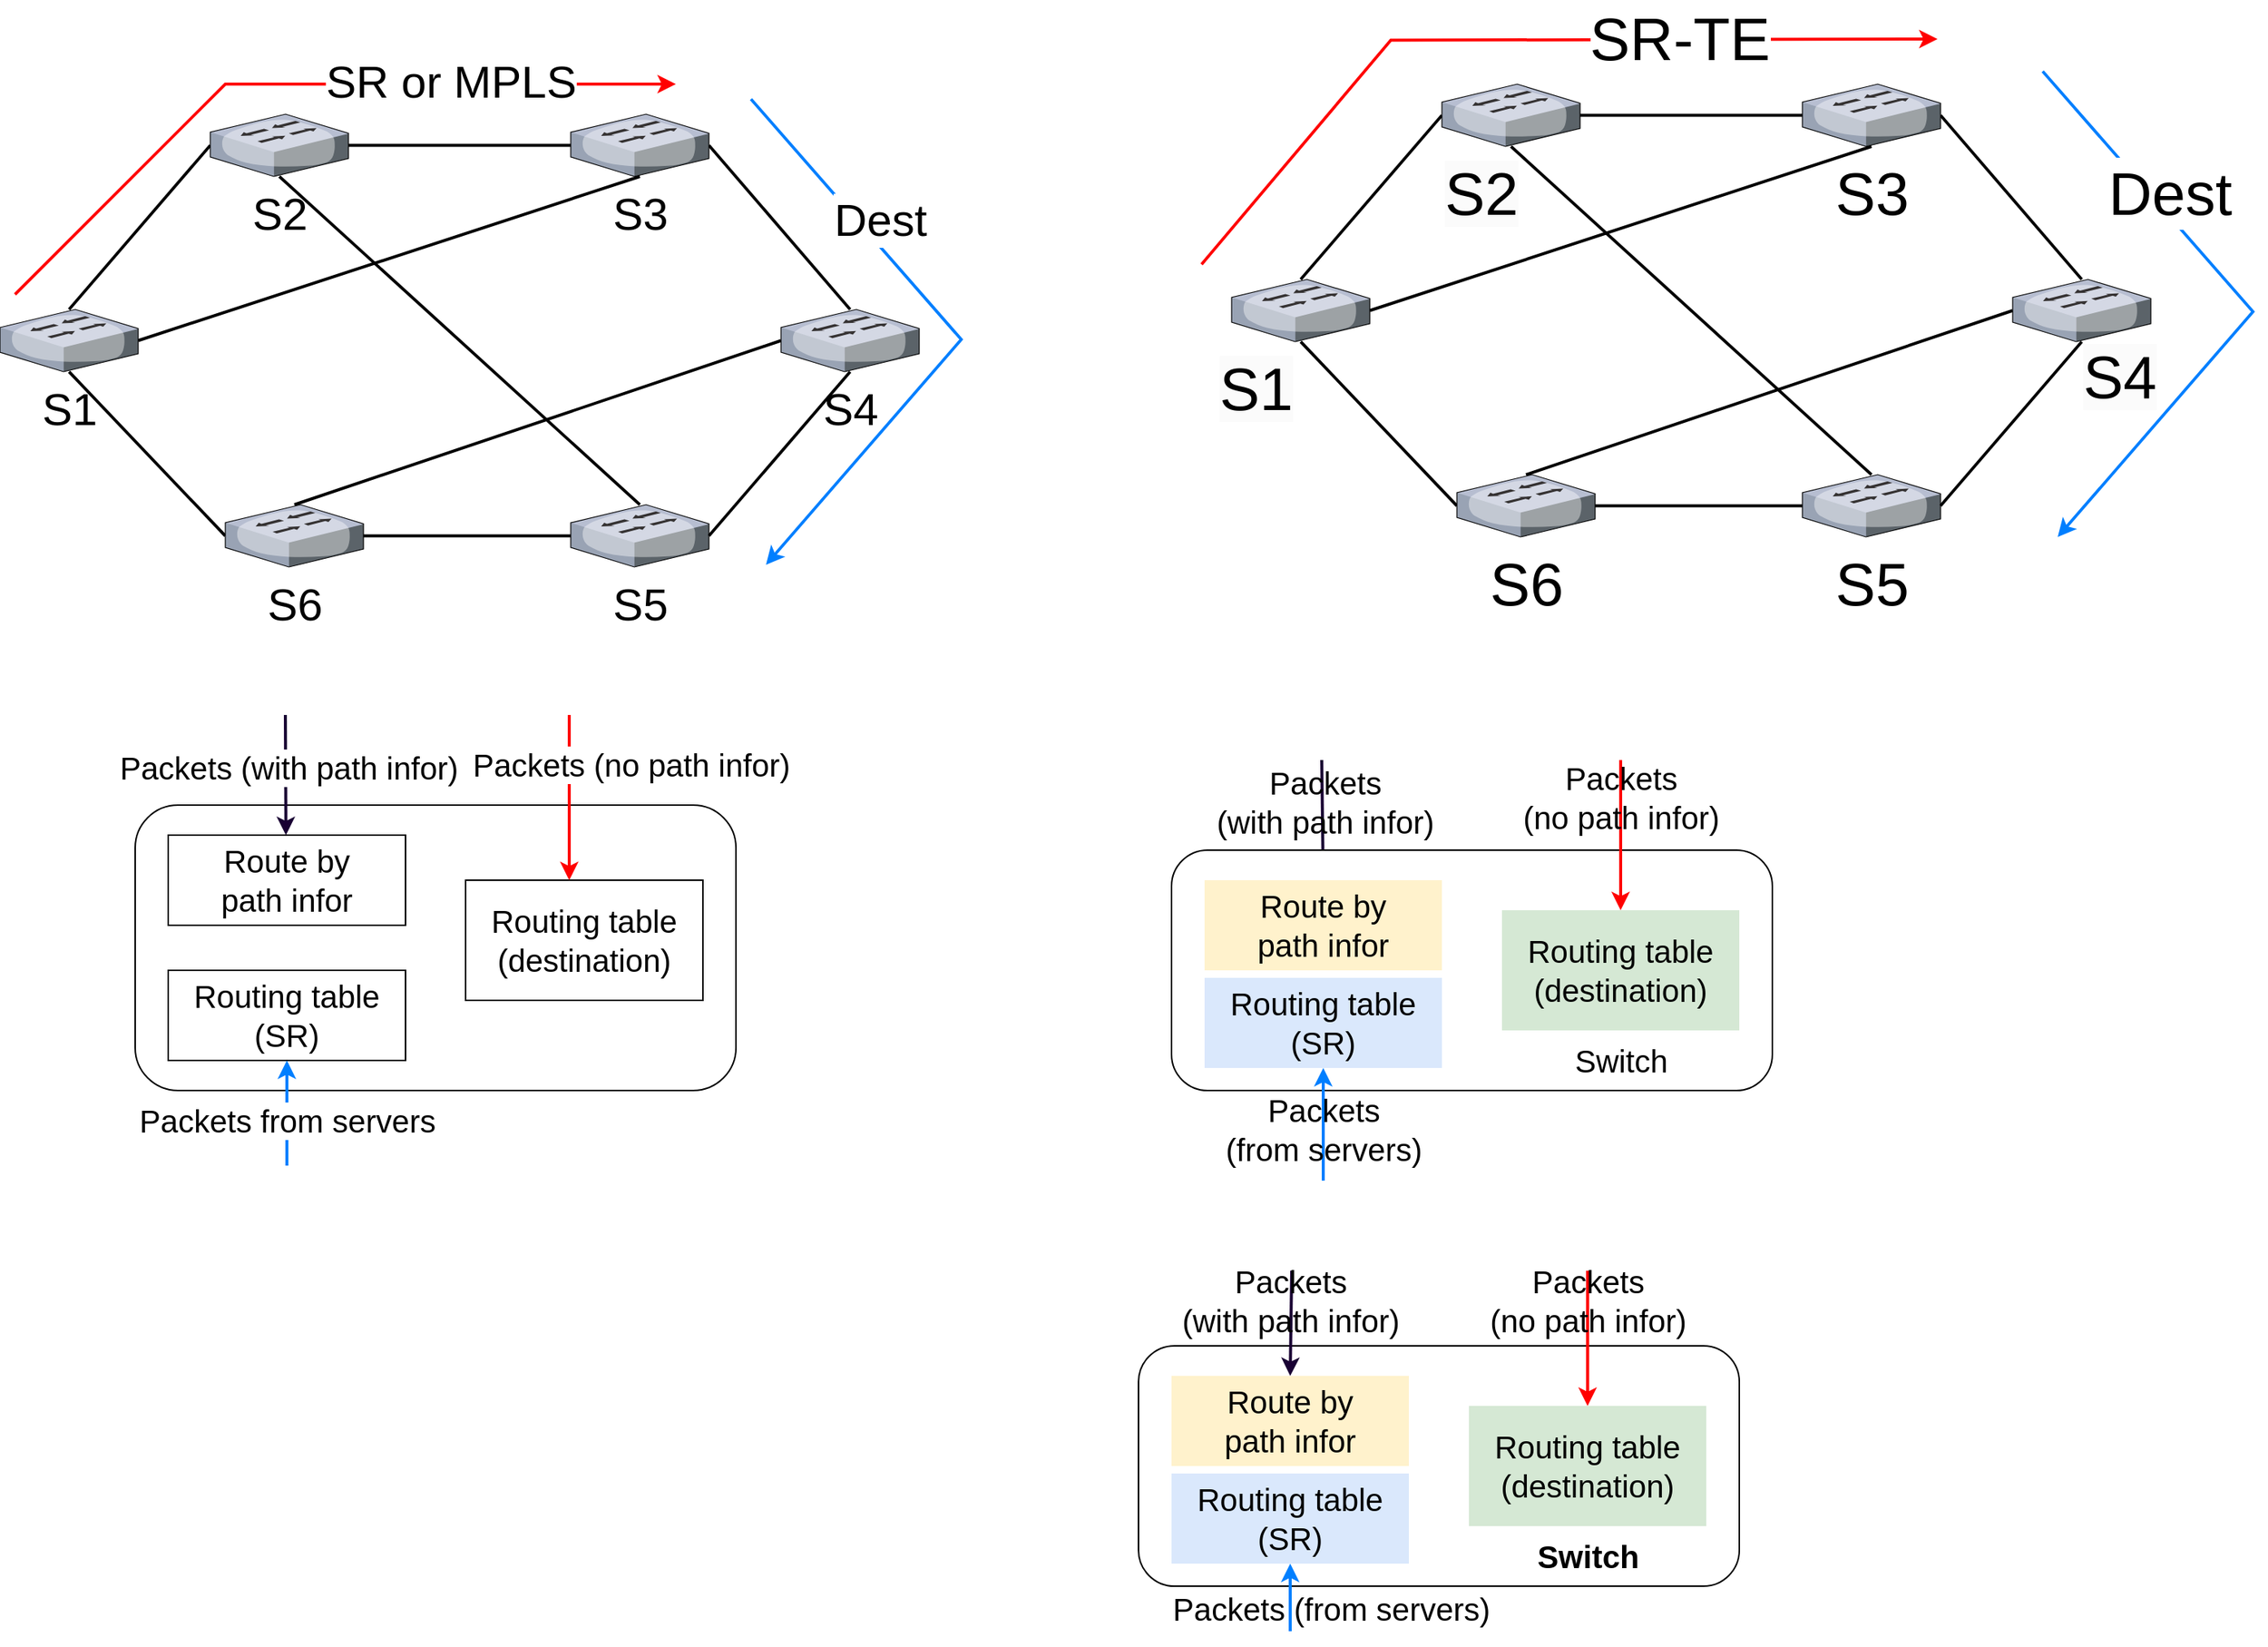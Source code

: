 <mxfile version="13.3.1" type="device"><diagram name="第 1 页" id="7zuygiXVabVeYnZ-Fgqq"><mxGraphModel dx="1577" dy="1042" grid="1" gridSize="10" guides="1" tooltips="1" connect="1" arrows="1" fold="1" page="1" pageScale="1" pageWidth="827" pageHeight="1169" math="0" shadow="0"><root><mxCell id="0"/><mxCell id="1" parent="0"/><mxCell id="5hGQeVr5mp3_sbITpF6C-9" value="" style="endArrow=classic;html=1;rounded=0;strokeColor=#190033;strokeWidth=2;fontSize=21;entryX=0.5;entryY=0;entryDx=0;entryDy=0;" parent="1" target="5hGQeVr5mp3_sbITpF6C-8" edge="1"><mxGeometry width="50" height="50" relative="1" as="geometry"><mxPoint x="950" y="590" as="sourcePoint"/><mxPoint x="950.38" y="645.0" as="targetPoint"/></mxGeometry></mxCell><mxCell id="5hGQeVr5mp3_sbITpF6C-10" value="&lt;font style=&quot;font-size: 21px;&quot;&gt;Packets &lt;br style=&quot;font-size: 21px;&quot;&gt;(with path infor)&lt;/font&gt;" style="edgeLabel;html=1;align=center;verticalAlign=middle;resizable=0;points=[];fontSize=21;labelBackgroundColor=none;" parent="5hGQeVr5mp3_sbITpF6C-9" vertex="1" connectable="0"><mxGeometry x="-0.139" y="2" relative="1" as="geometry"><mxPoint x="-1" y="-7" as="offset"/></mxGeometry></mxCell><mxCell id="wLxXssi7QgDHoFcEVv1N-21" style="edgeStyle=none;rounded=0;orthogonalLoop=1;jettySize=auto;html=1;exitX=0.5;exitY=0;exitDx=0;exitDy=0;exitPerimeter=0;entryX=0;entryY=0.5;entryDx=0;entryDy=0;entryPerimeter=0;endArrow=none;endFill=0;strokeWidth=2;" parent="1" source="wLxXssi7QgDHoFcEVv1N-1" target="wLxXssi7QgDHoFcEVv1N-7" edge="1"><mxGeometry relative="1" as="geometry"/></mxCell><mxCell id="wLxXssi7QgDHoFcEVv1N-25" style="edgeStyle=none;rounded=0;orthogonalLoop=1;jettySize=auto;html=1;exitX=1;exitY=0.5;exitDx=0;exitDy=0;exitPerimeter=0;entryX=0.5;entryY=1;entryDx=0;entryDy=0;entryPerimeter=0;endArrow=none;endFill=0;strokeWidth=2;" parent="1" source="wLxXssi7QgDHoFcEVv1N-1" target="wLxXssi7QgDHoFcEVv1N-8" edge="1"><mxGeometry relative="1" as="geometry"/></mxCell><mxCell id="wLxXssi7QgDHoFcEVv1N-1" value="&lt;font size=&quot;1&quot;&gt;&lt;span style=&quot;font-size: 30px&quot;&gt;S1&lt;/span&gt;&lt;/font&gt;" style="verticalLabelPosition=bottom;sketch=0;aspect=fixed;html=1;verticalAlign=top;strokeColor=none;align=center;outlineConnect=0;shape=mxgraph.citrix.switch;points=[[0,0.5,0,0,0],[0.5,0,0,0,0],[0.5,1,0,0,0],[1,0.5,0,0,0]];" parent="1" vertex="1"><mxGeometry x="70" y="290" width="92" height="41.5" as="geometry"/></mxCell><mxCell id="wLxXssi7QgDHoFcEVv1N-13" style="edgeStyle=none;rounded=0;orthogonalLoop=1;jettySize=auto;html=1;exitX=1;exitY=0.5;exitDx=0;exitDy=0;exitPerimeter=0;endArrow=none;endFill=0;strokeWidth=2;" parent="1" source="wLxXssi7QgDHoFcEVv1N-7" target="wLxXssi7QgDHoFcEVv1N-8" edge="1"><mxGeometry relative="1" as="geometry"/></mxCell><mxCell id="wLxXssi7QgDHoFcEVv1N-22" style="edgeStyle=none;rounded=0;orthogonalLoop=1;jettySize=auto;html=1;exitX=0.5;exitY=1;exitDx=0;exitDy=0;exitPerimeter=0;entryX=0.5;entryY=0;entryDx=0;entryDy=0;entryPerimeter=0;endArrow=none;endFill=0;strokeWidth=2;" parent="1" source="wLxXssi7QgDHoFcEVv1N-7" target="wLxXssi7QgDHoFcEVv1N-10" edge="1"><mxGeometry relative="1" as="geometry"/></mxCell><mxCell id="wLxXssi7QgDHoFcEVv1N-7" value="&lt;font style=&quot;font-size: 30px&quot;&gt;S2&lt;/font&gt;" style="verticalLabelPosition=bottom;sketch=0;aspect=fixed;html=1;verticalAlign=top;strokeColor=none;align=center;outlineConnect=0;shape=mxgraph.citrix.switch;points=[[0,0.5,0,0,0],[0.5,0,0,0,0],[0.5,1,0,0,0],[1,0.5,0,0,0]];" parent="1" vertex="1"><mxGeometry x="210" y="160" width="92" height="41.5" as="geometry"/></mxCell><mxCell id="wLxXssi7QgDHoFcEVv1N-15" style="edgeStyle=none;rounded=0;orthogonalLoop=1;jettySize=auto;html=1;exitX=1;exitY=0.5;exitDx=0;exitDy=0;exitPerimeter=0;entryX=0.5;entryY=0;entryDx=0;entryDy=0;entryPerimeter=0;endArrow=none;endFill=0;strokeWidth=2;" parent="1" source="wLxXssi7QgDHoFcEVv1N-8" target="wLxXssi7QgDHoFcEVv1N-11" edge="1"><mxGeometry relative="1" as="geometry"/></mxCell><mxCell id="wLxXssi7QgDHoFcEVv1N-8" value="&lt;font size=&quot;1&quot;&gt;&lt;span style=&quot;font-size: 30px&quot;&gt;S3&lt;/span&gt;&lt;/font&gt;" style="verticalLabelPosition=bottom;sketch=0;aspect=fixed;html=1;verticalAlign=top;strokeColor=none;align=center;outlineConnect=0;shape=mxgraph.citrix.switch;points=[[0,0.5,0,0,0],[0.5,0,0,0,0],[0.5,1,0,0,0],[1,0.5,0,0,0]];" parent="1" vertex="1"><mxGeometry x="450" y="160" width="92" height="41.5" as="geometry"/></mxCell><mxCell id="wLxXssi7QgDHoFcEVv1N-20" style="edgeStyle=none;rounded=0;orthogonalLoop=1;jettySize=auto;html=1;exitX=0;exitY=0.5;exitDx=0;exitDy=0;exitPerimeter=0;entryX=0.5;entryY=1;entryDx=0;entryDy=0;entryPerimeter=0;endArrow=none;endFill=0;strokeWidth=2;" parent="1" source="wLxXssi7QgDHoFcEVv1N-9" target="wLxXssi7QgDHoFcEVv1N-1" edge="1"><mxGeometry relative="1" as="geometry"/></mxCell><mxCell id="wLxXssi7QgDHoFcEVv1N-24" style="edgeStyle=none;rounded=0;orthogonalLoop=1;jettySize=auto;html=1;exitX=0.5;exitY=0;exitDx=0;exitDy=0;exitPerimeter=0;entryX=0;entryY=0.5;entryDx=0;entryDy=0;entryPerimeter=0;endArrow=none;endFill=0;strokeWidth=2;" parent="1" source="wLxXssi7QgDHoFcEVv1N-9" target="wLxXssi7QgDHoFcEVv1N-11" edge="1"><mxGeometry relative="1" as="geometry"/></mxCell><mxCell id="wLxXssi7QgDHoFcEVv1N-9" value="&lt;font size=&quot;1&quot;&gt;&lt;span style=&quot;font-size: 30px&quot;&gt;S6&lt;/span&gt;&lt;/font&gt;" style="verticalLabelPosition=bottom;sketch=0;aspect=fixed;html=1;verticalAlign=top;strokeColor=none;align=center;outlineConnect=0;shape=mxgraph.citrix.switch;points=[[0,0.5,0,0,0],[0.5,0,0,0,0],[0.5,1,0,0,0],[1,0.5,0,0,0]];" parent="1" vertex="1"><mxGeometry x="220" y="420" width="92" height="41.5" as="geometry"/></mxCell><mxCell id="wLxXssi7QgDHoFcEVv1N-17" style="edgeStyle=none;rounded=0;orthogonalLoop=1;jettySize=auto;html=1;exitX=0;exitY=0.5;exitDx=0;exitDy=0;exitPerimeter=0;endArrow=none;endFill=0;strokeWidth=2;" parent="1" source="wLxXssi7QgDHoFcEVv1N-10" target="wLxXssi7QgDHoFcEVv1N-9" edge="1"><mxGeometry relative="1" as="geometry"/></mxCell><mxCell id="wLxXssi7QgDHoFcEVv1N-10" value="&lt;font size=&quot;1&quot;&gt;&lt;span style=&quot;font-size: 30px&quot;&gt;S5&lt;/span&gt;&lt;/font&gt;" style="verticalLabelPosition=bottom;sketch=0;aspect=fixed;html=1;verticalAlign=top;strokeColor=none;align=center;outlineConnect=0;shape=mxgraph.citrix.switch;points=[[0,0.5,0,0,0],[0.5,0,0,0,0],[0.5,1,0,0,0],[1,0.5,0,0,0]];" parent="1" vertex="1"><mxGeometry x="450" y="420" width="92" height="41.5" as="geometry"/></mxCell><mxCell id="wLxXssi7QgDHoFcEVv1N-16" style="edgeStyle=none;rounded=0;orthogonalLoop=1;jettySize=auto;html=1;exitX=0.5;exitY=1;exitDx=0;exitDy=0;exitPerimeter=0;entryX=1;entryY=0.5;entryDx=0;entryDy=0;entryPerimeter=0;endArrow=none;endFill=0;strokeWidth=2;" parent="1" source="wLxXssi7QgDHoFcEVv1N-11" target="wLxXssi7QgDHoFcEVv1N-10" edge="1"><mxGeometry relative="1" as="geometry"/></mxCell><mxCell id="wLxXssi7QgDHoFcEVv1N-11" value="&lt;font style=&quot;font-size: 30px&quot;&gt;S4&lt;/font&gt;" style="verticalLabelPosition=bottom;sketch=0;aspect=fixed;html=1;verticalAlign=top;strokeColor=none;align=center;outlineConnect=0;shape=mxgraph.citrix.switch;points=[[0,0.5,0,0,0],[0.5,0,0,0,0],[0.5,1,0,0,0],[1,0.5,0,0,0]];" parent="1" vertex="1"><mxGeometry x="590" y="290" width="92" height="41.5" as="geometry"/></mxCell><mxCell id="wLxXssi7QgDHoFcEVv1N-30" value="" style="endArrow=classic;html=1;rounded=0;strokeWidth=2;fontSize=21;strokeColor=#FF0000;" parent="1" edge="1"><mxGeometry width="50" height="50" relative="1" as="geometry"><mxPoint x="80" y="280" as="sourcePoint"/><mxPoint x="520" y="140" as="targetPoint"/><Array as="points"><mxPoint x="220" y="140"/></Array></mxGeometry></mxCell><mxCell id="wLxXssi7QgDHoFcEVv1N-32" value="&lt;font style=&quot;font-size: 30px&quot;&gt;SR or MPLS&lt;/font&gt;" style="edgeLabel;html=1;align=center;verticalAlign=middle;resizable=0;points=[];fontSize=21;" parent="wLxXssi7QgDHoFcEVv1N-30" vertex="1" connectable="0"><mxGeometry x="0.267" y="2" relative="1" as="geometry"><mxPoint x="32.7" as="offset"/></mxGeometry></mxCell><mxCell id="wLxXssi7QgDHoFcEVv1N-33" value="" style="endArrow=classic;html=1;rounded=0;strokeColor=#007FFF;strokeWidth=2;fontSize=21;" parent="1" edge="1"><mxGeometry width="50" height="50" relative="1" as="geometry"><mxPoint x="570" y="150" as="sourcePoint"/><mxPoint x="580" y="460" as="targetPoint"/><Array as="points"><mxPoint x="710" y="310"/></Array></mxGeometry></mxCell><mxCell id="wLxXssi7QgDHoFcEVv1N-34" value="&lt;font style=&quot;font-size: 30px&quot;&gt;Dest&amp;nbsp;&lt;/font&gt;" style="edgeLabel;html=1;align=center;verticalAlign=middle;resizable=0;points=[];fontSize=21;" parent="wLxXssi7QgDHoFcEVv1N-33" vertex="1" connectable="0"><mxGeometry x="-0.18" y="4" relative="1" as="geometry"><mxPoint x="-23.79" y="-43.98" as="offset"/></mxGeometry></mxCell><mxCell id="wLxXssi7QgDHoFcEVv1N-38" value="" style="rounded=1;whiteSpace=wrap;html=1;fontSize=21;" parent="1" vertex="1"><mxGeometry x="160" y="620" width="400" height="190" as="geometry"/></mxCell><mxCell id="wLxXssi7QgDHoFcEVv1N-39" value="Routing table&lt;br&gt;(SR)" style="rounded=0;whiteSpace=wrap;html=1;fontSize=21;" parent="1" vertex="1"><mxGeometry x="182" y="730" width="158" height="60" as="geometry"/></mxCell><mxCell id="wLxXssi7QgDHoFcEVv1N-40" value="Routing table&lt;br&gt;(destination)" style="rounded=0;whiteSpace=wrap;html=1;fontSize=21;" parent="1" vertex="1"><mxGeometry x="380" y="670" width="158" height="80" as="geometry"/></mxCell><mxCell id="wLxXssi7QgDHoFcEVv1N-42" value="" style="endArrow=classic;html=1;rounded=0;strokeColor=#007FFF;strokeWidth=2;fontSize=21;entryX=0.5;entryY=1;entryDx=0;entryDy=0;" parent="1" target="wLxXssi7QgDHoFcEVv1N-39" edge="1"><mxGeometry width="50" height="50" relative="1" as="geometry"><mxPoint x="261" y="860" as="sourcePoint"/><mxPoint x="286" y="840" as="targetPoint"/></mxGeometry></mxCell><mxCell id="wLxXssi7QgDHoFcEVv1N-43" value="Packets from servers" style="edgeLabel;html=1;align=center;verticalAlign=middle;resizable=0;points=[];fontSize=21;" parent="wLxXssi7QgDHoFcEVv1N-42" vertex="1" connectable="0"><mxGeometry x="-0.146" relative="1" as="geometry"><mxPoint as="offset"/></mxGeometry></mxCell><mxCell id="wLxXssi7QgDHoFcEVv1N-45" value="" style="endArrow=classic;html=1;rounded=0;strokeColor=#FF0000;strokeWidth=2;fontSize=21;entryX=0.5;entryY=0;entryDx=0;entryDy=0;" parent="1" edge="1"><mxGeometry width="50" height="50" relative="1" as="geometry"><mxPoint x="449" y="560" as="sourcePoint"/><mxPoint x="449" y="670" as="targetPoint"/></mxGeometry></mxCell><mxCell id="wLxXssi7QgDHoFcEVv1N-46" value="Packets (no path infor)" style="edgeLabel;html=1;align=center;verticalAlign=middle;resizable=0;points=[];fontSize=21;" parent="wLxXssi7QgDHoFcEVv1N-45" vertex="1" connectable="0"><mxGeometry x="-0.139" y="2" relative="1" as="geometry"><mxPoint x="39" y="-15" as="offset"/></mxGeometry></mxCell><mxCell id="wLxXssi7QgDHoFcEVv1N-49" value="Route by&lt;br&gt;path infor" style="rounded=0;whiteSpace=wrap;html=1;fontSize=21;" parent="1" vertex="1"><mxGeometry x="182" y="640" width="158" height="60" as="geometry"/></mxCell><mxCell id="wLxXssi7QgDHoFcEVv1N-50" value="" style="endArrow=classic;html=1;rounded=0;strokeColor=#190033;strokeWidth=2;fontSize=21;entryX=0.5;entryY=0;entryDx=0;entryDy=0;" parent="1" edge="1"><mxGeometry width="50" height="50" relative="1" as="geometry"><mxPoint x="260" y="560" as="sourcePoint"/><mxPoint x="260.38" y="640.0" as="targetPoint"/></mxGeometry></mxCell><mxCell id="wLxXssi7QgDHoFcEVv1N-51" value="Packets (with path infor)" style="edgeLabel;html=1;align=center;verticalAlign=middle;resizable=0;points=[];fontSize=21;" parent="wLxXssi7QgDHoFcEVv1N-50" vertex="1" connectable="0"><mxGeometry x="-0.139" y="2" relative="1" as="geometry"><mxPoint as="offset"/></mxGeometry></mxCell><mxCell id="5hGQeVr5mp3_sbITpF6C-1" value="" style="rounded=1;whiteSpace=wrap;html=1;fontSize=21;" parent="1" vertex="1"><mxGeometry x="850" y="650" width="400" height="160" as="geometry"/></mxCell><mxCell id="5hGQeVr5mp3_sbITpF6C-2" value="&lt;font style=&quot;font-size: 21px;&quot;&gt;Routing table&lt;br style=&quot;font-size: 21px;&quot;&gt;(SR)&lt;/font&gt;" style="rounded=0;whiteSpace=wrap;html=1;fontSize=21;fillColor=#dae8fc;strokeColor=none;" parent="1" vertex="1"><mxGeometry x="872" y="735" width="158" height="60" as="geometry"/></mxCell><mxCell id="5hGQeVr5mp3_sbITpF6C-3" value="&lt;font style=&quot;font-size: 21px;&quot;&gt;Routing table&lt;br style=&quot;font-size: 21px;&quot;&gt;(destination)&lt;/font&gt;" style="rounded=0;whiteSpace=wrap;html=1;fontSize=21;fillColor=#d5e8d4;strokeColor=none;" parent="1" vertex="1"><mxGeometry x="1070" y="690" width="158" height="80" as="geometry"/></mxCell><mxCell id="5hGQeVr5mp3_sbITpF6C-4" value="" style="endArrow=classic;html=1;rounded=0;strokeColor=#007FFF;strokeWidth=2;fontSize=21;entryX=0.5;entryY=1;entryDx=0;entryDy=0;" parent="1" target="5hGQeVr5mp3_sbITpF6C-2" edge="1"><mxGeometry width="50" height="50" relative="1" as="geometry"><mxPoint x="951" y="870" as="sourcePoint"/><mxPoint x="976" y="845" as="targetPoint"/></mxGeometry></mxCell><mxCell id="5hGQeVr5mp3_sbITpF6C-5" value="&lt;font style=&quot;font-size: 21px;&quot;&gt;Packets&lt;br style=&quot;font-size: 21px;&quot;&gt;(from servers)&lt;/font&gt;" style="edgeLabel;html=1;align=center;verticalAlign=middle;resizable=0;points=[];fontSize=21;labelBackgroundColor=none;" parent="5hGQeVr5mp3_sbITpF6C-4" vertex="1" connectable="0"><mxGeometry x="-0.146" relative="1" as="geometry"><mxPoint y="-2" as="offset"/></mxGeometry></mxCell><mxCell id="5hGQeVr5mp3_sbITpF6C-6" value="" style="endArrow=classic;html=1;rounded=0;strokeColor=#FF0000;strokeWidth=2;fontSize=21;entryX=0.5;entryY=0;entryDx=0;entryDy=0;" parent="1" target="5hGQeVr5mp3_sbITpF6C-3" edge="1"><mxGeometry width="50" height="50" relative="1" as="geometry"><mxPoint x="1149" y="590" as="sourcePoint"/><mxPoint x="1138.82" y="680" as="targetPoint"/></mxGeometry></mxCell><mxCell id="5hGQeVr5mp3_sbITpF6C-7" value="&lt;font style=&quot;font-size: 21px;&quot;&gt;Packets &lt;br style=&quot;font-size: 21px;&quot;&gt;(no path infor)&lt;/font&gt;" style="edgeLabel;html=1;align=center;verticalAlign=middle;resizable=0;points=[];fontSize=21;labelBackgroundColor=none;" parent="5hGQeVr5mp3_sbITpF6C-6" vertex="1" connectable="0"><mxGeometry x="-0.139" y="2" relative="1" as="geometry"><mxPoint x="-2" y="-18" as="offset"/></mxGeometry></mxCell><mxCell id="5hGQeVr5mp3_sbITpF6C-8" value="&lt;font style=&quot;font-size: 21px;&quot;&gt;Route by&lt;br style=&quot;font-size: 21px;&quot;&gt;path infor&lt;/font&gt;" style="rounded=0;whiteSpace=wrap;html=1;fontSize=21;fillColor=#fff2cc;strokeColor=none;" parent="1" vertex="1"><mxGeometry x="872" y="670" width="158" height="60" as="geometry"/></mxCell><mxCell id="5hGQeVr5mp3_sbITpF6C-11" style="edgeStyle=none;rounded=0;orthogonalLoop=1;jettySize=auto;html=1;exitX=0.5;exitY=0;exitDx=0;exitDy=0;exitPerimeter=0;entryX=0;entryY=0.5;entryDx=0;entryDy=0;entryPerimeter=0;endArrow=none;endFill=0;strokeWidth=2;fontSize=40;" parent="1" source="5hGQeVr5mp3_sbITpF6C-13" target="5hGQeVr5mp3_sbITpF6C-16" edge="1"><mxGeometry relative="1" as="geometry"/></mxCell><mxCell id="5hGQeVr5mp3_sbITpF6C-12" style="edgeStyle=none;rounded=0;orthogonalLoop=1;jettySize=auto;html=1;exitX=1;exitY=0.5;exitDx=0;exitDy=0;exitPerimeter=0;entryX=0.5;entryY=1;entryDx=0;entryDy=0;entryPerimeter=0;endArrow=none;endFill=0;strokeWidth=2;fontSize=40;" parent="1" source="5hGQeVr5mp3_sbITpF6C-13" target="5hGQeVr5mp3_sbITpF6C-18" edge="1"><mxGeometry relative="1" as="geometry"/></mxCell><mxCell id="5hGQeVr5mp3_sbITpF6C-13" value="" style="verticalLabelPosition=bottom;sketch=0;aspect=fixed;html=1;verticalAlign=top;strokeColor=none;align=center;outlineConnect=0;shape=mxgraph.citrix.switch;points=[[0,0.5,0,0,0],[0.5,0,0,0,0],[0.5,1,0,0,0],[1,0.5,0,0,0]];fontSize=40;" parent="1" vertex="1"><mxGeometry x="890" y="270" width="92" height="41.5" as="geometry"/></mxCell><mxCell id="5hGQeVr5mp3_sbITpF6C-14" style="edgeStyle=none;rounded=0;orthogonalLoop=1;jettySize=auto;html=1;exitX=1;exitY=0.5;exitDx=0;exitDy=0;exitPerimeter=0;endArrow=none;endFill=0;strokeWidth=2;fontSize=40;" parent="1" source="5hGQeVr5mp3_sbITpF6C-16" target="5hGQeVr5mp3_sbITpF6C-18" edge="1"><mxGeometry relative="1" as="geometry"/></mxCell><mxCell id="5hGQeVr5mp3_sbITpF6C-15" style="edgeStyle=none;rounded=0;orthogonalLoop=1;jettySize=auto;html=1;exitX=0.5;exitY=1;exitDx=0;exitDy=0;exitPerimeter=0;entryX=0.5;entryY=0;entryDx=0;entryDy=0;entryPerimeter=0;endArrow=none;endFill=0;strokeWidth=2;fontSize=40;" parent="1" source="5hGQeVr5mp3_sbITpF6C-16" target="5hGQeVr5mp3_sbITpF6C-23" edge="1"><mxGeometry relative="1" as="geometry"/></mxCell><mxCell id="5hGQeVr5mp3_sbITpF6C-16" value="" style="verticalLabelPosition=bottom;sketch=0;aspect=fixed;html=1;verticalAlign=top;strokeColor=none;align=center;outlineConnect=0;shape=mxgraph.citrix.switch;points=[[0,0.5,0,0,0],[0.5,0,0,0,0],[0.5,1,0,0,0],[1,0.5,0,0,0]];fontSize=40;" parent="1" vertex="1"><mxGeometry x="1030" y="140" width="92" height="41.5" as="geometry"/></mxCell><mxCell id="5hGQeVr5mp3_sbITpF6C-17" style="edgeStyle=none;rounded=0;orthogonalLoop=1;jettySize=auto;html=1;exitX=1;exitY=0.5;exitDx=0;exitDy=0;exitPerimeter=0;entryX=0.5;entryY=0;entryDx=0;entryDy=0;entryPerimeter=0;endArrow=none;endFill=0;strokeWidth=2;fontSize=40;" parent="1" source="5hGQeVr5mp3_sbITpF6C-18" target="5hGQeVr5mp3_sbITpF6C-25" edge="1"><mxGeometry relative="1" as="geometry"/></mxCell><mxCell id="5hGQeVr5mp3_sbITpF6C-18" value="&lt;font style=&quot;font-size: 40px;&quot;&gt;&lt;span style=&quot;font-size: 40px;&quot;&gt;S3&lt;/span&gt;&lt;/font&gt;" style="verticalLabelPosition=bottom;sketch=0;aspect=fixed;html=1;verticalAlign=top;strokeColor=none;align=center;outlineConnect=0;shape=mxgraph.citrix.switch;points=[[0,0.5,0,0,0],[0.5,0,0,0,0],[0.5,1,0,0,0],[1,0.5,0,0,0]];fontSize=40;" parent="1" vertex="1"><mxGeometry x="1270" y="140" width="92" height="41.5" as="geometry"/></mxCell><mxCell id="5hGQeVr5mp3_sbITpF6C-19" style="edgeStyle=none;rounded=0;orthogonalLoop=1;jettySize=auto;html=1;exitX=0;exitY=0.5;exitDx=0;exitDy=0;exitPerimeter=0;entryX=0.5;entryY=1;entryDx=0;entryDy=0;entryPerimeter=0;endArrow=none;endFill=0;strokeWidth=2;fontSize=40;" parent="1" source="5hGQeVr5mp3_sbITpF6C-21" target="5hGQeVr5mp3_sbITpF6C-13" edge="1"><mxGeometry relative="1" as="geometry"/></mxCell><mxCell id="5hGQeVr5mp3_sbITpF6C-20" style="edgeStyle=none;rounded=0;orthogonalLoop=1;jettySize=auto;html=1;exitX=0.5;exitY=0;exitDx=0;exitDy=0;exitPerimeter=0;entryX=0;entryY=0.5;entryDx=0;entryDy=0;entryPerimeter=0;endArrow=none;endFill=0;strokeWidth=2;fontSize=40;" parent="1" source="5hGQeVr5mp3_sbITpF6C-21" target="5hGQeVr5mp3_sbITpF6C-25" edge="1"><mxGeometry relative="1" as="geometry"/></mxCell><mxCell id="5hGQeVr5mp3_sbITpF6C-21" value="&lt;font style=&quot;font-size: 40px;&quot;&gt;&lt;span style=&quot;font-size: 40px;&quot;&gt;S6&lt;/span&gt;&lt;/font&gt;" style="verticalLabelPosition=bottom;sketch=0;aspect=fixed;html=1;verticalAlign=top;strokeColor=none;align=center;outlineConnect=0;shape=mxgraph.citrix.switch;points=[[0,0.5,0,0,0],[0.5,0,0,0,0],[0.5,1,0,0,0],[1,0.5,0,0,0]];fontSize=40;" parent="1" vertex="1"><mxGeometry x="1040" y="400" width="92" height="41.5" as="geometry"/></mxCell><mxCell id="5hGQeVr5mp3_sbITpF6C-22" style="edgeStyle=none;rounded=0;orthogonalLoop=1;jettySize=auto;html=1;exitX=0;exitY=0.5;exitDx=0;exitDy=0;exitPerimeter=0;endArrow=none;endFill=0;strokeWidth=2;fontSize=40;" parent="1" source="5hGQeVr5mp3_sbITpF6C-23" target="5hGQeVr5mp3_sbITpF6C-21" edge="1"><mxGeometry relative="1" as="geometry"/></mxCell><mxCell id="5hGQeVr5mp3_sbITpF6C-23" value="&lt;font style=&quot;font-size: 40px;&quot;&gt;&lt;span style=&quot;font-size: 40px;&quot;&gt;S5&lt;/span&gt;&lt;/font&gt;" style="verticalLabelPosition=bottom;sketch=0;aspect=fixed;html=1;verticalAlign=top;strokeColor=none;align=center;outlineConnect=0;shape=mxgraph.citrix.switch;points=[[0,0.5,0,0,0],[0.5,0,0,0,0],[0.5,1,0,0,0],[1,0.5,0,0,0]];fontSize=40;" parent="1" vertex="1"><mxGeometry x="1270" y="400" width="92" height="41.5" as="geometry"/></mxCell><mxCell id="5hGQeVr5mp3_sbITpF6C-24" style="edgeStyle=none;rounded=0;orthogonalLoop=1;jettySize=auto;html=1;exitX=0.5;exitY=1;exitDx=0;exitDy=0;exitPerimeter=0;entryX=1;entryY=0.5;entryDx=0;entryDy=0;entryPerimeter=0;endArrow=none;endFill=0;strokeWidth=2;fontSize=40;" parent="1" source="5hGQeVr5mp3_sbITpF6C-25" target="5hGQeVr5mp3_sbITpF6C-23" edge="1"><mxGeometry relative="1" as="geometry"/></mxCell><mxCell id="5hGQeVr5mp3_sbITpF6C-25" value="" style="verticalLabelPosition=bottom;sketch=0;aspect=fixed;html=1;verticalAlign=top;strokeColor=none;align=center;outlineConnect=0;shape=mxgraph.citrix.switch;points=[[0,0.5,0,0,0],[0.5,0,0,0,0],[0.5,1,0,0,0],[1,0.5,0,0,0]];fontSize=40;" parent="1" vertex="1"><mxGeometry x="1410" y="270" width="92" height="41.5" as="geometry"/></mxCell><mxCell id="5hGQeVr5mp3_sbITpF6C-26" value="" style="endArrow=classic;html=1;rounded=0;strokeWidth=2;fontSize=40;strokeColor=#FF0000;" parent="1" edge="1"><mxGeometry width="50" height="50" relative="1" as="geometry"><mxPoint x="870" y="260" as="sourcePoint"/><mxPoint x="1360" y="110" as="targetPoint"/><Array as="points"><mxPoint x="996" y="110.75"/></Array></mxGeometry></mxCell><mxCell id="5hGQeVr5mp3_sbITpF6C-27" value="&lt;font style=&quot;font-size: 40px&quot;&gt;SR-TE&lt;/font&gt;" style="edgeLabel;html=1;align=center;verticalAlign=middle;resizable=0;points=[];fontSize=40;" parent="5hGQeVr5mp3_sbITpF6C-26" vertex="1" connectable="0"><mxGeometry x="0.267" y="2" relative="1" as="geometry"><mxPoint x="32.7" as="offset"/></mxGeometry></mxCell><mxCell id="5hGQeVr5mp3_sbITpF6C-28" value="" style="endArrow=classic;html=1;rounded=0;strokeColor=#007FFF;strokeWidth=2;fontSize=40;" parent="1" edge="1"><mxGeometry width="50" height="50" relative="1" as="geometry"><mxPoint x="1430" y="131.5" as="sourcePoint"/><mxPoint x="1440" y="441.5" as="targetPoint"/><Array as="points"><mxPoint x="1570" y="291.5"/></Array></mxGeometry></mxCell><mxCell id="5hGQeVr5mp3_sbITpF6C-29" value="&lt;font style=&quot;font-size: 40px;&quot;&gt;Dest&amp;nbsp;&lt;/font&gt;" style="edgeLabel;html=1;align=center;verticalAlign=middle;resizable=0;points=[];fontSize=40;" parent="5hGQeVr5mp3_sbITpF6C-28" vertex="1" connectable="0"><mxGeometry x="-0.18" y="4" relative="1" as="geometry"><mxPoint x="-23.79" y="-43.98" as="offset"/></mxGeometry></mxCell><mxCell id="5hGQeVr5mp3_sbITpF6C-34" value="&lt;meta charset=&quot;utf-8&quot;&gt;&lt;span style=&quot;color: rgb(0, 0, 0); font-family: Helvetica; font-size: 40px; font-style: normal; font-variant-ligatures: normal; font-variant-caps: normal; font-weight: 400; letter-spacing: normal; orphans: 2; text-align: center; text-indent: 0px; text-transform: none; widows: 2; word-spacing: 0px; -webkit-text-stroke-width: 0px; background-color: rgb(251, 251, 251); text-decoration-thickness: initial; text-decoration-style: initial; text-decoration-color: initial; float: none; display: inline !important;&quot;&gt;S2&lt;/span&gt;" style="text;whiteSpace=wrap;html=1;" parent="1" vertex="1"><mxGeometry x="1030" y="181.5" width="80" height="70" as="geometry"/></mxCell><mxCell id="5hGQeVr5mp3_sbITpF6C-35" value="&lt;meta charset=&quot;utf-8&quot;&gt;&lt;span style=&quot;color: rgb(0, 0, 0); font-family: Helvetica; font-size: 40px; font-style: normal; font-variant-ligatures: normal; font-variant-caps: normal; font-weight: 400; letter-spacing: normal; orphans: 2; text-align: center; text-indent: 0px; text-transform: none; widows: 2; word-spacing: 0px; -webkit-text-stroke-width: 0px; background-color: rgb(251, 251, 251); text-decoration-thickness: initial; text-decoration-style: initial; text-decoration-color: initial; float: none; display: inline !important;&quot;&gt;S1&lt;/span&gt;" style="text;whiteSpace=wrap;html=1;" parent="1" vertex="1"><mxGeometry x="880" y="311.5" width="80" height="70" as="geometry"/></mxCell><mxCell id="5hGQeVr5mp3_sbITpF6C-36" value="&lt;meta charset=&quot;utf-8&quot;&gt;&lt;span style=&quot;color: rgb(0, 0, 0); font-family: Helvetica; font-size: 40px; font-style: normal; font-variant-ligatures: normal; font-variant-caps: normal; font-weight: 400; letter-spacing: normal; orphans: 2; text-align: center; text-indent: 0px; text-transform: none; widows: 2; word-spacing: 0px; -webkit-text-stroke-width: 0px; background-color: rgb(251, 251, 251); text-decoration-thickness: initial; text-decoration-style: initial; text-decoration-color: initial; float: none; display: inline !important;&quot;&gt;S4&lt;/span&gt;" style="text;whiteSpace=wrap;html=1;" parent="1" vertex="1"><mxGeometry x="1455" y="303.5" width="30" height="39.5" as="geometry"/></mxCell><mxCell id="5hGQeVr5mp3_sbITpF6C-37" value="&lt;font style=&quot;font-size: 21px;&quot;&gt;Switch&lt;/font&gt;" style="edgeLabel;html=1;align=center;verticalAlign=middle;resizable=0;points=[];fontSize=21;" parent="1" vertex="1" connectable="0"><mxGeometry x="1149" y="789.997" as="geometry"/></mxCell><mxCell id="CNHRyAPKEhZ97-niNy_C-3" value="" style="rounded=1;whiteSpace=wrap;html=1;fontSize=21;" parent="1" vertex="1"><mxGeometry x="828" y="980" width="400" height="160" as="geometry"/></mxCell><mxCell id="CNHRyAPKEhZ97-niNy_C-1" value="" style="endArrow=classic;html=1;rounded=0;strokeColor=#190033;strokeWidth=2;fontSize=21;entryX=0.5;entryY=0;entryDx=0;entryDy=0;" parent="1" target="CNHRyAPKEhZ97-niNy_C-10" edge="1"><mxGeometry width="50" height="50" relative="1" as="geometry"><mxPoint x="930" y="930" as="sourcePoint"/><mxPoint x="928.38" y="975.0" as="targetPoint"/></mxGeometry></mxCell><mxCell id="CNHRyAPKEhZ97-niNy_C-2" value="&lt;font style=&quot;font-size: 21px;&quot;&gt;Packets&lt;br&gt;(with path infor)&lt;/font&gt;" style="edgeLabel;html=1;align=center;verticalAlign=middle;resizable=0;points=[];fontSize=21;labelBackgroundColor=none;" parent="CNHRyAPKEhZ97-niNy_C-1" vertex="1" connectable="0"><mxGeometry x="-0.139" y="2" relative="1" as="geometry"><mxPoint x="-3" y="-10" as="offset"/></mxGeometry></mxCell><mxCell id="CNHRyAPKEhZ97-niNy_C-4" value="&lt;font style=&quot;font-size: 21px;&quot;&gt;Routing table&lt;br style=&quot;font-size: 21px;&quot;&gt;(SR)&lt;/font&gt;" style="rounded=0;whiteSpace=wrap;html=1;fontSize=21;fillColor=#dae8fc;strokeColor=none;" parent="1" vertex="1"><mxGeometry x="850" y="1065" width="158" height="60" as="geometry"/></mxCell><mxCell id="CNHRyAPKEhZ97-niNy_C-5" value="&lt;font style=&quot;font-size: 21px;&quot;&gt;Routing table&lt;br style=&quot;font-size: 21px;&quot;&gt;(destination)&lt;/font&gt;" style="rounded=0;whiteSpace=wrap;html=1;fontSize=21;fillColor=#d5e8d4;strokeColor=none;" parent="1" vertex="1"><mxGeometry x="1048" y="1020" width="158" height="80" as="geometry"/></mxCell><mxCell id="CNHRyAPKEhZ97-niNy_C-6" value="" style="endArrow=classic;html=1;rounded=0;strokeColor=#007FFF;strokeWidth=2;fontSize=21;entryX=0.5;entryY=1;entryDx=0;entryDy=0;" parent="1" target="CNHRyAPKEhZ97-niNy_C-4" edge="1"><mxGeometry width="50" height="50" relative="1" as="geometry"><mxPoint x="929" y="1170" as="sourcePoint"/><mxPoint x="954" y="1175" as="targetPoint"/></mxGeometry></mxCell><mxCell id="CNHRyAPKEhZ97-niNy_C-7" value="&lt;font style=&quot;font-size: 21px;&quot;&gt;Packets (from servers)&lt;/font&gt;" style="edgeLabel;html=1;align=center;verticalAlign=middle;resizable=0;points=[];fontSize=21;labelBackgroundColor=none;" parent="CNHRyAPKEhZ97-niNy_C-6" vertex="1" connectable="0"><mxGeometry x="-0.146" relative="1" as="geometry"><mxPoint x="27" y="4" as="offset"/></mxGeometry></mxCell><mxCell id="CNHRyAPKEhZ97-niNy_C-8" value="" style="endArrow=classic;html=1;rounded=0;strokeColor=#FF0000;strokeWidth=2;fontSize=21;entryX=0.5;entryY=0;entryDx=0;entryDy=0;" parent="1" target="CNHRyAPKEhZ97-niNy_C-5" edge="1"><mxGeometry width="50" height="50" relative="1" as="geometry"><mxPoint x="1127" y="930" as="sourcePoint"/><mxPoint x="1116.82" y="1010" as="targetPoint"/></mxGeometry></mxCell><mxCell id="CNHRyAPKEhZ97-niNy_C-9" value="&lt;font style=&quot;font-size: 21px;&quot;&gt;Packets &lt;br&gt;(no path infor)&lt;/font&gt;" style="edgeLabel;html=1;align=center;verticalAlign=middle;resizable=0;points=[];fontSize=21;labelBackgroundColor=none;" parent="CNHRyAPKEhZ97-niNy_C-8" vertex="1" connectable="0"><mxGeometry x="-0.139" y="2" relative="1" as="geometry"><mxPoint x="-2" y="-19" as="offset"/></mxGeometry></mxCell><mxCell id="CNHRyAPKEhZ97-niNy_C-10" value="&lt;font style=&quot;font-size: 21px;&quot;&gt;Route by&lt;br style=&quot;font-size: 21px;&quot;&gt;path infor&lt;/font&gt;" style="rounded=0;whiteSpace=wrap;html=1;fontSize=21;fillColor=#fff2cc;strokeColor=none;" parent="1" vertex="1"><mxGeometry x="850" y="1000" width="158" height="60" as="geometry"/></mxCell><mxCell id="CNHRyAPKEhZ97-niNy_C-11" value="&lt;font style=&quot;font-size: 21px;&quot;&gt;&lt;b&gt;Switch&lt;/b&gt;&lt;/font&gt;" style="edgeLabel;html=1;align=center;verticalAlign=middle;resizable=0;points=[];fontSize=21;" parent="1" vertex="1" connectable="0"><mxGeometry x="1127" y="1119.997" as="geometry"/></mxCell></root></mxGraphModel></diagram></mxfile>
